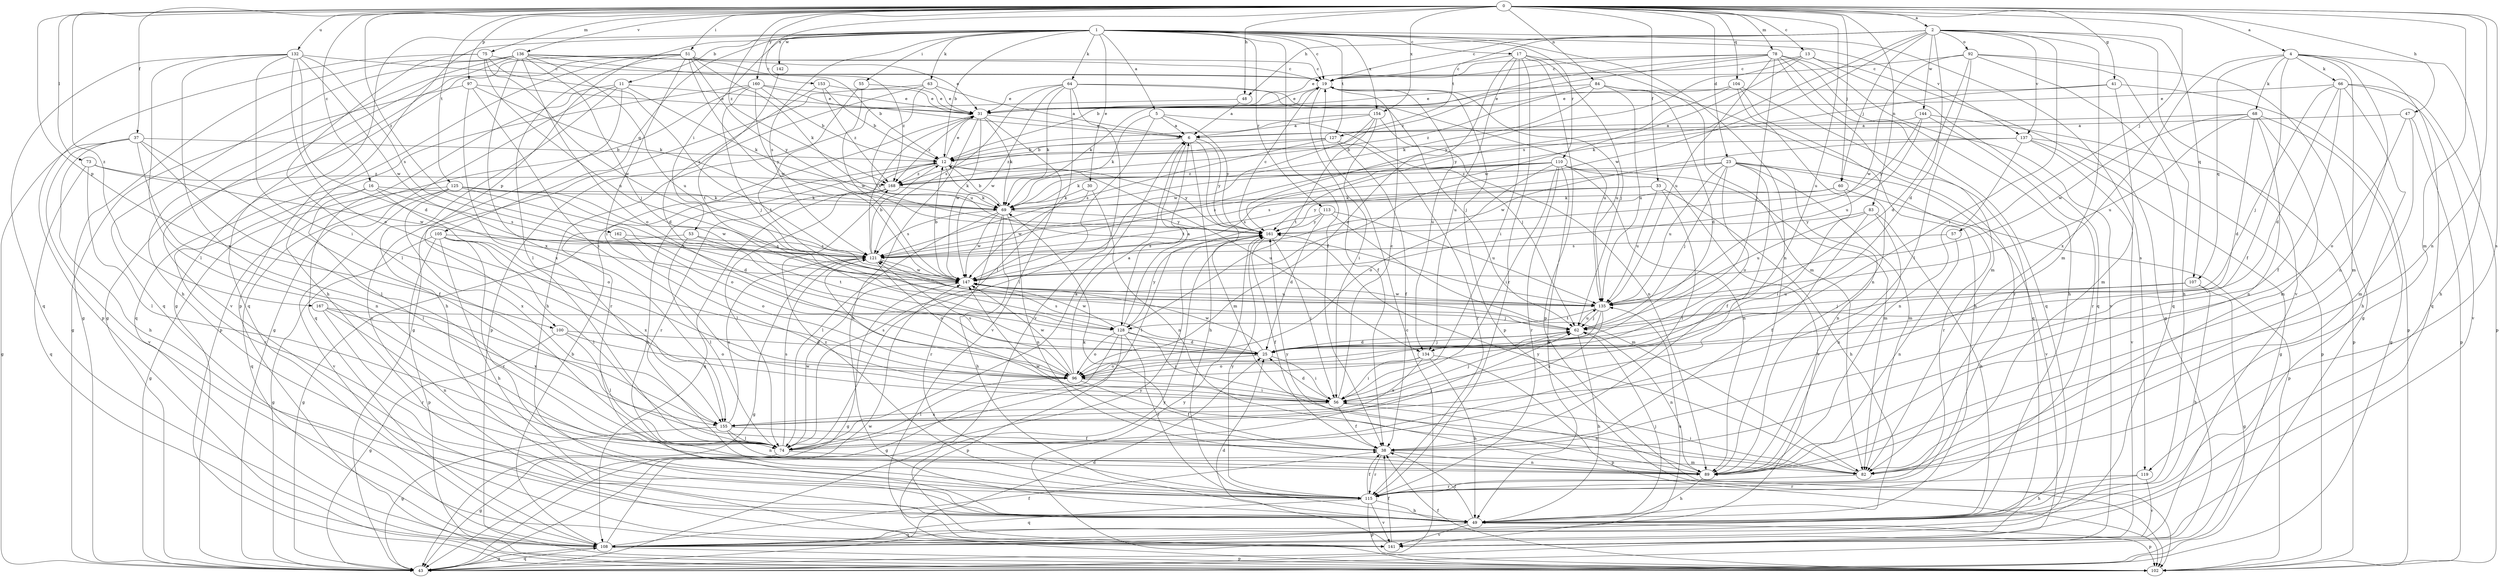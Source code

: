 strict digraph  {
0;
1;
2;
4;
5;
6;
11;
12;
13;
16;
17;
19;
23;
25;
30;
31;
33;
37;
38;
41;
43;
47;
48;
49;
51;
53;
55;
56;
57;
60;
62;
63;
64;
66;
68;
69;
73;
74;
75;
78;
82;
83;
84;
89;
92;
96;
97;
100;
102;
104;
105;
107;
108;
110;
113;
115;
119;
121;
125;
127;
128;
132;
134;
135;
136;
137;
141;
142;
144;
147;
153;
154;
155;
160;
161;
162;
167;
168;
0 -> 2  [label=a];
0 -> 4  [label=a];
0 -> 13  [label=c];
0 -> 16  [label=c];
0 -> 23  [label=d];
0 -> 33  [label=f];
0 -> 37  [label=f];
0 -> 41  [label=g];
0 -> 47  [label=h];
0 -> 48  [label=h];
0 -> 51  [label=i];
0 -> 57  [label=j];
0 -> 60  [label=j];
0 -> 73  [label=l];
0 -> 75  [label=m];
0 -> 78  [label=m];
0 -> 82  [label=m];
0 -> 83  [label=n];
0 -> 84  [label=n];
0 -> 89  [label=n];
0 -> 97  [label=p];
0 -> 100  [label=p];
0 -> 104  [label=q];
0 -> 119  [label=s];
0 -> 125  [label=t];
0 -> 132  [label=u];
0 -> 134  [label=u];
0 -> 136  [label=v];
0 -> 153  [label=x];
0 -> 154  [label=x];
0 -> 160  [label=y];
0 -> 162  [label=z];
0 -> 167  [label=z];
0 -> 168  [label=z];
1 -> 5  [label=a];
1 -> 11  [label=b];
1 -> 12  [label=b];
1 -> 17  [label=c];
1 -> 19  [label=c];
1 -> 30  [label=e];
1 -> 38  [label=f];
1 -> 43  [label=g];
1 -> 53  [label=i];
1 -> 55  [label=i];
1 -> 63  [label=k];
1 -> 64  [label=k];
1 -> 89  [label=n];
1 -> 100  [label=p];
1 -> 102  [label=p];
1 -> 105  [label=q];
1 -> 110  [label=r];
1 -> 113  [label=r];
1 -> 119  [label=s];
1 -> 121  [label=s];
1 -> 127  [label=t];
1 -> 137  [label=v];
1 -> 142  [label=w];
1 -> 154  [label=x];
2 -> 19  [label=c];
2 -> 25  [label=d];
2 -> 48  [label=h];
2 -> 56  [label=i];
2 -> 60  [label=j];
2 -> 82  [label=m];
2 -> 92  [label=o];
2 -> 107  [label=q];
2 -> 121  [label=s];
2 -> 127  [label=t];
2 -> 137  [label=v];
2 -> 141  [label=v];
2 -> 144  [label=w];
2 -> 147  [label=w];
4 -> 38  [label=f];
4 -> 49  [label=h];
4 -> 66  [label=k];
4 -> 68  [label=k];
4 -> 82  [label=m];
4 -> 89  [label=n];
4 -> 107  [label=q];
4 -> 108  [label=q];
4 -> 155  [label=x];
5 -> 6  [label=a];
5 -> 62  [label=j];
5 -> 69  [label=k];
5 -> 74  [label=l];
5 -> 161  [label=y];
6 -> 12  [label=b];
6 -> 49  [label=h];
6 -> 82  [label=m];
6 -> 128  [label=t];
6 -> 161  [label=y];
11 -> 31  [label=e];
11 -> 43  [label=g];
11 -> 49  [label=h];
11 -> 69  [label=k];
11 -> 108  [label=q];
11 -> 141  [label=v];
12 -> 31  [label=e];
12 -> 49  [label=h];
12 -> 69  [label=k];
12 -> 115  [label=r];
12 -> 134  [label=u];
12 -> 161  [label=y];
12 -> 168  [label=z];
13 -> 19  [label=c];
13 -> 43  [label=g];
13 -> 108  [label=q];
13 -> 147  [label=w];
13 -> 161  [label=y];
16 -> 69  [label=k];
16 -> 74  [label=l];
16 -> 96  [label=o];
16 -> 115  [label=r];
16 -> 121  [label=s];
17 -> 19  [label=c];
17 -> 56  [label=i];
17 -> 62  [label=j];
17 -> 82  [label=m];
17 -> 96  [label=o];
17 -> 102  [label=p];
17 -> 115  [label=r];
17 -> 134  [label=u];
19 -> 31  [label=e];
19 -> 38  [label=f];
19 -> 69  [label=k];
19 -> 102  [label=p];
19 -> 134  [label=u];
19 -> 135  [label=u];
23 -> 38  [label=f];
23 -> 62  [label=j];
23 -> 82  [label=m];
23 -> 89  [label=n];
23 -> 96  [label=o];
23 -> 115  [label=r];
23 -> 121  [label=s];
23 -> 135  [label=u];
23 -> 141  [label=v];
23 -> 168  [label=z];
25 -> 56  [label=i];
25 -> 62  [label=j];
25 -> 96  [label=o];
25 -> 121  [label=s];
25 -> 147  [label=w];
30 -> 69  [label=k];
30 -> 89  [label=n];
30 -> 147  [label=w];
31 -> 6  [label=a];
31 -> 49  [label=h];
31 -> 69  [label=k];
31 -> 115  [label=r];
31 -> 141  [label=v];
31 -> 147  [label=w];
31 -> 168  [label=z];
33 -> 49  [label=h];
33 -> 69  [label=k];
33 -> 74  [label=l];
33 -> 121  [label=s];
33 -> 135  [label=u];
37 -> 12  [label=b];
37 -> 38  [label=f];
37 -> 43  [label=g];
37 -> 49  [label=h];
37 -> 74  [label=l];
37 -> 89  [label=n];
37 -> 141  [label=v];
38 -> 89  [label=n];
38 -> 115  [label=r];
38 -> 147  [label=w];
41 -> 31  [label=e];
41 -> 69  [label=k];
41 -> 82  [label=m];
41 -> 102  [label=p];
43 -> 19  [label=c];
43 -> 25  [label=d];
43 -> 108  [label=q];
43 -> 147  [label=w];
43 -> 161  [label=y];
47 -> 6  [label=a];
47 -> 82  [label=m];
47 -> 96  [label=o];
47 -> 102  [label=p];
48 -> 6  [label=a];
48 -> 49  [label=h];
49 -> 38  [label=f];
49 -> 62  [label=j];
49 -> 102  [label=p];
49 -> 108  [label=q];
49 -> 141  [label=v];
51 -> 19  [label=c];
51 -> 43  [label=g];
51 -> 49  [label=h];
51 -> 56  [label=i];
51 -> 69  [label=k];
51 -> 74  [label=l];
51 -> 108  [label=q];
51 -> 147  [label=w];
51 -> 161  [label=y];
51 -> 168  [label=z];
53 -> 43  [label=g];
53 -> 74  [label=l];
53 -> 121  [label=s];
53 -> 128  [label=t];
55 -> 31  [label=e];
55 -> 128  [label=t];
55 -> 147  [label=w];
56 -> 19  [label=c];
56 -> 25  [label=d];
56 -> 38  [label=f];
56 -> 62  [label=j];
56 -> 89  [label=n];
56 -> 121  [label=s];
56 -> 155  [label=x];
57 -> 89  [label=n];
57 -> 121  [label=s];
60 -> 56  [label=i];
60 -> 69  [label=k];
60 -> 102  [label=p];
60 -> 161  [label=y];
62 -> 25  [label=d];
62 -> 49  [label=h];
62 -> 89  [label=n];
62 -> 135  [label=u];
63 -> 6  [label=a];
63 -> 31  [label=e];
63 -> 43  [label=g];
63 -> 102  [label=p];
63 -> 135  [label=u];
64 -> 31  [label=e];
64 -> 62  [label=j];
64 -> 69  [label=k];
64 -> 74  [label=l];
64 -> 121  [label=s];
64 -> 135  [label=u];
64 -> 141  [label=v];
64 -> 147  [label=w];
66 -> 25  [label=d];
66 -> 31  [label=e];
66 -> 38  [label=f];
66 -> 49  [label=h];
66 -> 62  [label=j];
66 -> 102  [label=p];
66 -> 141  [label=v];
68 -> 6  [label=a];
68 -> 25  [label=d];
68 -> 43  [label=g];
68 -> 82  [label=m];
68 -> 89  [label=n];
68 -> 135  [label=u];
68 -> 147  [label=w];
69 -> 12  [label=b];
69 -> 49  [label=h];
69 -> 74  [label=l];
69 -> 89  [label=n];
69 -> 115  [label=r];
69 -> 121  [label=s];
69 -> 147  [label=w];
69 -> 161  [label=y];
73 -> 74  [label=l];
73 -> 108  [label=q];
73 -> 147  [label=w];
73 -> 168  [label=z];
74 -> 6  [label=a];
74 -> 43  [label=g];
74 -> 62  [label=j];
74 -> 82  [label=m];
74 -> 121  [label=s];
74 -> 147  [label=w];
75 -> 19  [label=c];
75 -> 74  [label=l];
75 -> 102  [label=p];
75 -> 121  [label=s];
75 -> 135  [label=u];
75 -> 147  [label=w];
78 -> 12  [label=b];
78 -> 19  [label=c];
78 -> 31  [label=e];
78 -> 49  [label=h];
78 -> 62  [label=j];
78 -> 82  [label=m];
78 -> 108  [label=q];
78 -> 135  [label=u];
78 -> 141  [label=v];
78 -> 168  [label=z];
82 -> 56  [label=i];
82 -> 69  [label=k];
82 -> 115  [label=r];
82 -> 161  [label=y];
83 -> 38  [label=f];
83 -> 49  [label=h];
83 -> 89  [label=n];
83 -> 135  [label=u];
83 -> 161  [label=y];
84 -> 25  [label=d];
84 -> 31  [label=e];
84 -> 69  [label=k];
84 -> 115  [label=r];
84 -> 135  [label=u];
84 -> 168  [label=z];
89 -> 49  [label=h];
89 -> 161  [label=y];
92 -> 19  [label=c];
92 -> 25  [label=d];
92 -> 43  [label=g];
92 -> 49  [label=h];
92 -> 74  [label=l];
92 -> 108  [label=q];
92 -> 147  [label=w];
96 -> 6  [label=a];
96 -> 38  [label=f];
96 -> 56  [label=i];
96 -> 74  [label=l];
96 -> 121  [label=s];
96 -> 147  [label=w];
97 -> 31  [label=e];
97 -> 43  [label=g];
97 -> 56  [label=i];
97 -> 69  [label=k];
97 -> 155  [label=x];
100 -> 25  [label=d];
100 -> 43  [label=g];
100 -> 74  [label=l];
100 -> 96  [label=o];
102 -> 38  [label=f];
102 -> 161  [label=y];
104 -> 31  [label=e];
104 -> 49  [label=h];
104 -> 89  [label=n];
104 -> 108  [label=q];
104 -> 161  [label=y];
105 -> 43  [label=g];
105 -> 49  [label=h];
105 -> 74  [label=l];
105 -> 102  [label=p];
105 -> 115  [label=r];
105 -> 121  [label=s];
105 -> 155  [label=x];
107 -> 43  [label=g];
107 -> 49  [label=h];
107 -> 62  [label=j];
107 -> 135  [label=u];
108 -> 12  [label=b];
108 -> 38  [label=f];
108 -> 43  [label=g];
108 -> 102  [label=p];
108 -> 135  [label=u];
108 -> 161  [label=y];
110 -> 49  [label=h];
110 -> 56  [label=i];
110 -> 69  [label=k];
110 -> 82  [label=m];
110 -> 89  [label=n];
110 -> 96  [label=o];
110 -> 115  [label=r];
110 -> 121  [label=s];
110 -> 141  [label=v];
110 -> 168  [label=z];
113 -> 25  [label=d];
113 -> 74  [label=l];
113 -> 82  [label=m];
113 -> 135  [label=u];
113 -> 161  [label=y];
115 -> 38  [label=f];
115 -> 49  [label=h];
115 -> 102  [label=p];
115 -> 108  [label=q];
115 -> 141  [label=v];
115 -> 161  [label=y];
115 -> 168  [label=z];
119 -> 49  [label=h];
119 -> 115  [label=r];
119 -> 141  [label=v];
121 -> 12  [label=b];
121 -> 31  [label=e];
121 -> 43  [label=g];
121 -> 96  [label=o];
121 -> 147  [label=w];
125 -> 25  [label=d];
125 -> 43  [label=g];
125 -> 69  [label=k];
125 -> 96  [label=o];
125 -> 108  [label=q];
125 -> 141  [label=v];
125 -> 147  [label=w];
125 -> 155  [label=x];
127 -> 12  [label=b];
127 -> 38  [label=f];
127 -> 115  [label=r];
127 -> 121  [label=s];
127 -> 168  [label=z];
128 -> 6  [label=a];
128 -> 25  [label=d];
128 -> 43  [label=g];
128 -> 56  [label=i];
128 -> 96  [label=o];
128 -> 102  [label=p];
128 -> 115  [label=r];
128 -> 147  [label=w];
128 -> 161  [label=y];
132 -> 19  [label=c];
132 -> 25  [label=d];
132 -> 56  [label=i];
132 -> 74  [label=l];
132 -> 96  [label=o];
132 -> 108  [label=q];
132 -> 121  [label=s];
132 -> 147  [label=w];
132 -> 155  [label=x];
134 -> 49  [label=h];
134 -> 56  [label=i];
134 -> 96  [label=o];
134 -> 102  [label=p];
134 -> 155  [label=x];
135 -> 62  [label=j];
135 -> 96  [label=o];
135 -> 128  [label=t];
135 -> 147  [label=w];
135 -> 155  [label=x];
136 -> 12  [label=b];
136 -> 19  [label=c];
136 -> 31  [label=e];
136 -> 43  [label=g];
136 -> 49  [label=h];
136 -> 62  [label=j];
136 -> 96  [label=o];
136 -> 108  [label=q];
136 -> 135  [label=u];
136 -> 141  [label=v];
136 -> 155  [label=x];
137 -> 12  [label=b];
137 -> 43  [label=g];
137 -> 89  [label=n];
137 -> 102  [label=p];
137 -> 141  [label=v];
137 -> 147  [label=w];
141 -> 25  [label=d];
141 -> 38  [label=f];
142 -> 128  [label=t];
144 -> 6  [label=a];
144 -> 102  [label=p];
144 -> 115  [label=r];
144 -> 135  [label=u];
144 -> 161  [label=y];
147 -> 12  [label=b];
147 -> 43  [label=g];
147 -> 135  [label=u];
153 -> 12  [label=b];
153 -> 25  [label=d];
153 -> 31  [label=e];
153 -> 168  [label=z];
154 -> 6  [label=a];
154 -> 12  [label=b];
154 -> 56  [label=i];
154 -> 89  [label=n];
154 -> 128  [label=t];
154 -> 147  [label=w];
155 -> 38  [label=f];
155 -> 43  [label=g];
155 -> 74  [label=l];
155 -> 89  [label=n];
155 -> 121  [label=s];
160 -> 6  [label=a];
160 -> 12  [label=b];
160 -> 31  [label=e];
160 -> 62  [label=j];
160 -> 102  [label=p];
160 -> 108  [label=q];
160 -> 161  [label=y];
161 -> 19  [label=c];
161 -> 38  [label=f];
161 -> 56  [label=i];
161 -> 121  [label=s];
162 -> 96  [label=o];
162 -> 121  [label=s];
167 -> 62  [label=j];
167 -> 89  [label=n];
167 -> 115  [label=r];
167 -> 155  [label=x];
168 -> 69  [label=k];
168 -> 74  [label=l];
168 -> 108  [label=q];
}
